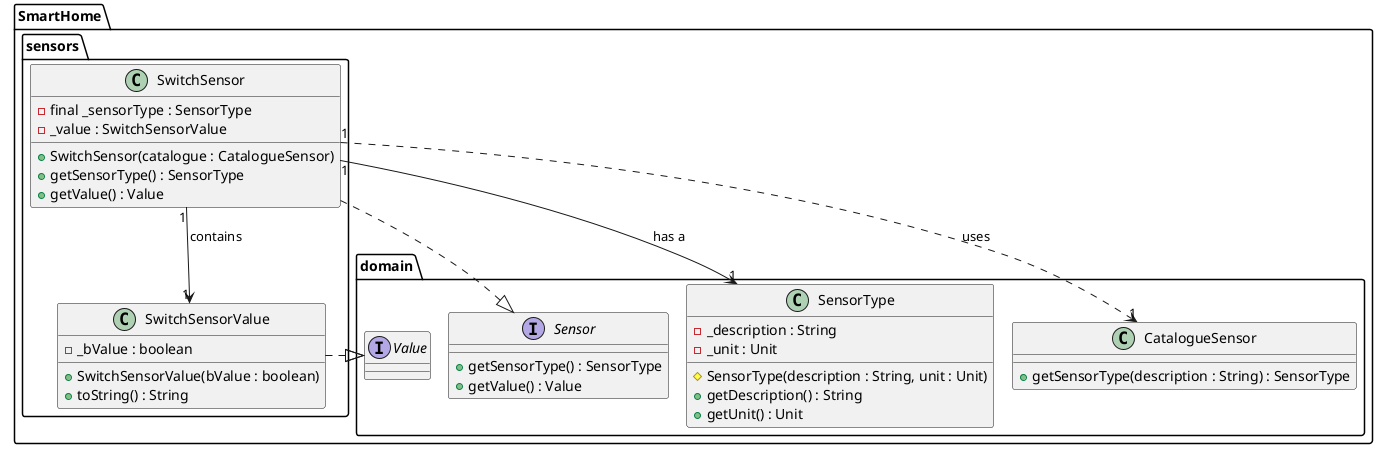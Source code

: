 @startuml
!pragma layout smetana

package SmartHome.sensors {

    class SwitchSensor {
        - final _sensorType : SensorType
        - _value : SwitchSensorValue
        + SwitchSensor(catalogue : CatalogueSensor)
        + getSensorType() : SensorType
        + getValue() : Value
    }

    class SwitchSensorValue implements SmartHome.domain.Value {
        - _bValue : boolean
        + SwitchSensorValue(bValue : boolean)
        + toString() : String
    }

}

package SmartHome.domain {

    interface Sensor {
        + getSensorType() : SensorType
        + getValue() : Value
    }

    class SensorType {
        - _description : String
        - _unit : Unit
        # SensorType(description : String, unit : Unit)
        + getDescription() : String
        + getUnit() : Unit
    }

    interface Value {
    }

    class CatalogueSensor {
        + getSensorType(description : String) : SensorType
    }
}

SmartHome.sensors.SwitchSensor ..|> SmartHome.domain.Sensor
SmartHome.sensors.SwitchSensor "1" --> "1" SmartHome.domain.SensorType : has a
SmartHome.sensors.SwitchSensor "1" --> "1" SmartHome.sensors.SwitchSensorValue : contains
SmartHome.sensors.SwitchSensor "1" ..> "1" SmartHome.domain.CatalogueSensor : uses
SmartHome.sensors.SwitchSensorValue ..|> SmartHome.domain.Value
@enduml